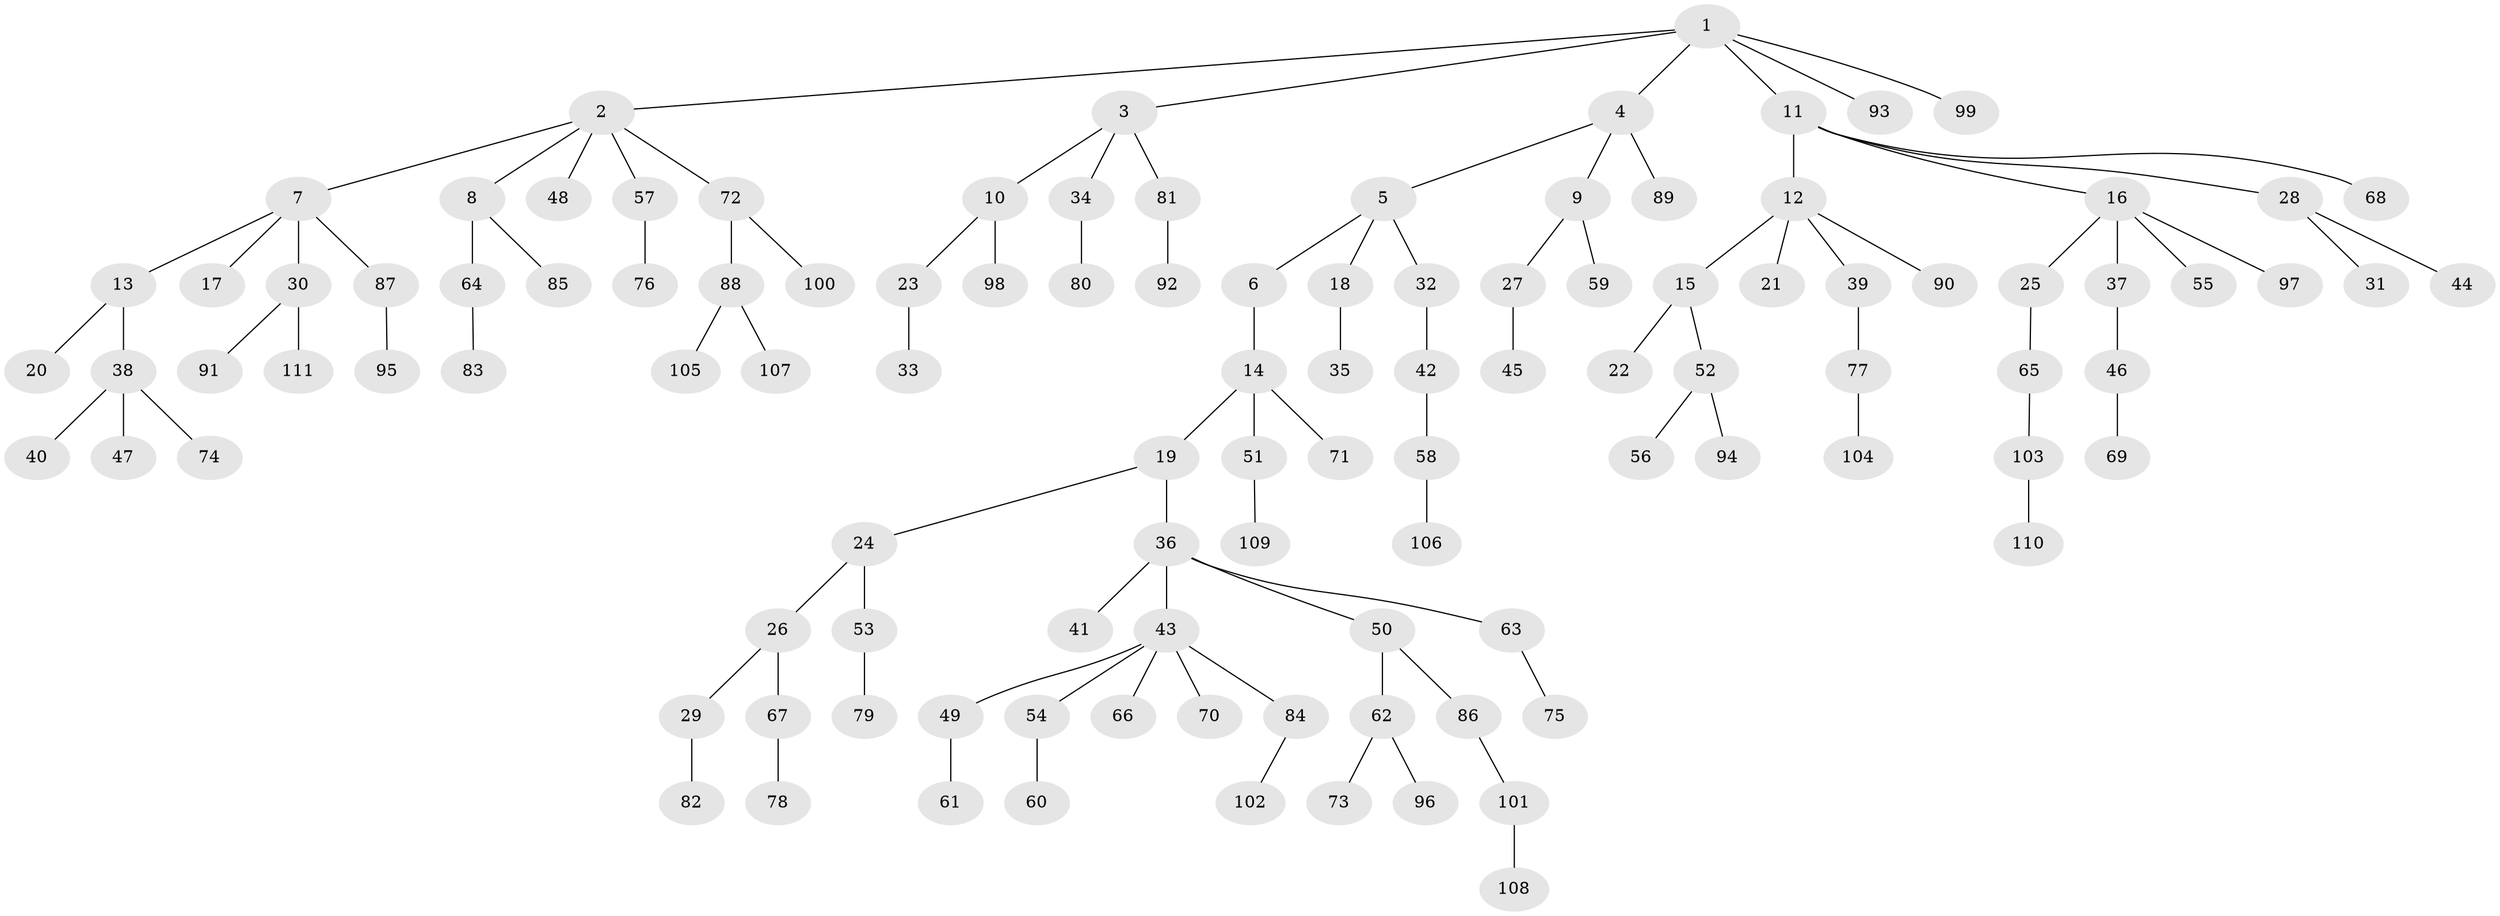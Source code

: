 // coarse degree distribution, {5: 0.013888888888888888, 6: 0.05555555555555555, 4: 0.09722222222222222, 3: 0.09722222222222222, 2: 0.1527777777777778, 1: 0.5833333333333334}
// Generated by graph-tools (version 1.1) at 2025/42/03/06/25 10:42:05]
// undirected, 111 vertices, 110 edges
graph export_dot {
graph [start="1"]
  node [color=gray90,style=filled];
  1;
  2;
  3;
  4;
  5;
  6;
  7;
  8;
  9;
  10;
  11;
  12;
  13;
  14;
  15;
  16;
  17;
  18;
  19;
  20;
  21;
  22;
  23;
  24;
  25;
  26;
  27;
  28;
  29;
  30;
  31;
  32;
  33;
  34;
  35;
  36;
  37;
  38;
  39;
  40;
  41;
  42;
  43;
  44;
  45;
  46;
  47;
  48;
  49;
  50;
  51;
  52;
  53;
  54;
  55;
  56;
  57;
  58;
  59;
  60;
  61;
  62;
  63;
  64;
  65;
  66;
  67;
  68;
  69;
  70;
  71;
  72;
  73;
  74;
  75;
  76;
  77;
  78;
  79;
  80;
  81;
  82;
  83;
  84;
  85;
  86;
  87;
  88;
  89;
  90;
  91;
  92;
  93;
  94;
  95;
  96;
  97;
  98;
  99;
  100;
  101;
  102;
  103;
  104;
  105;
  106;
  107;
  108;
  109;
  110;
  111;
  1 -- 2;
  1 -- 3;
  1 -- 4;
  1 -- 11;
  1 -- 93;
  1 -- 99;
  2 -- 7;
  2 -- 8;
  2 -- 48;
  2 -- 57;
  2 -- 72;
  3 -- 10;
  3 -- 34;
  3 -- 81;
  4 -- 5;
  4 -- 9;
  4 -- 89;
  5 -- 6;
  5 -- 18;
  5 -- 32;
  6 -- 14;
  7 -- 13;
  7 -- 17;
  7 -- 30;
  7 -- 87;
  8 -- 64;
  8 -- 85;
  9 -- 27;
  9 -- 59;
  10 -- 23;
  10 -- 98;
  11 -- 12;
  11 -- 16;
  11 -- 28;
  11 -- 68;
  12 -- 15;
  12 -- 21;
  12 -- 39;
  12 -- 90;
  13 -- 20;
  13 -- 38;
  14 -- 19;
  14 -- 51;
  14 -- 71;
  15 -- 22;
  15 -- 52;
  16 -- 25;
  16 -- 37;
  16 -- 55;
  16 -- 97;
  18 -- 35;
  19 -- 24;
  19 -- 36;
  23 -- 33;
  24 -- 26;
  24 -- 53;
  25 -- 65;
  26 -- 29;
  26 -- 67;
  27 -- 45;
  28 -- 31;
  28 -- 44;
  29 -- 82;
  30 -- 91;
  30 -- 111;
  32 -- 42;
  34 -- 80;
  36 -- 41;
  36 -- 43;
  36 -- 50;
  36 -- 63;
  37 -- 46;
  38 -- 40;
  38 -- 47;
  38 -- 74;
  39 -- 77;
  42 -- 58;
  43 -- 49;
  43 -- 54;
  43 -- 66;
  43 -- 70;
  43 -- 84;
  46 -- 69;
  49 -- 61;
  50 -- 62;
  50 -- 86;
  51 -- 109;
  52 -- 56;
  52 -- 94;
  53 -- 79;
  54 -- 60;
  57 -- 76;
  58 -- 106;
  62 -- 73;
  62 -- 96;
  63 -- 75;
  64 -- 83;
  65 -- 103;
  67 -- 78;
  72 -- 88;
  72 -- 100;
  77 -- 104;
  81 -- 92;
  84 -- 102;
  86 -- 101;
  87 -- 95;
  88 -- 105;
  88 -- 107;
  101 -- 108;
  103 -- 110;
}
